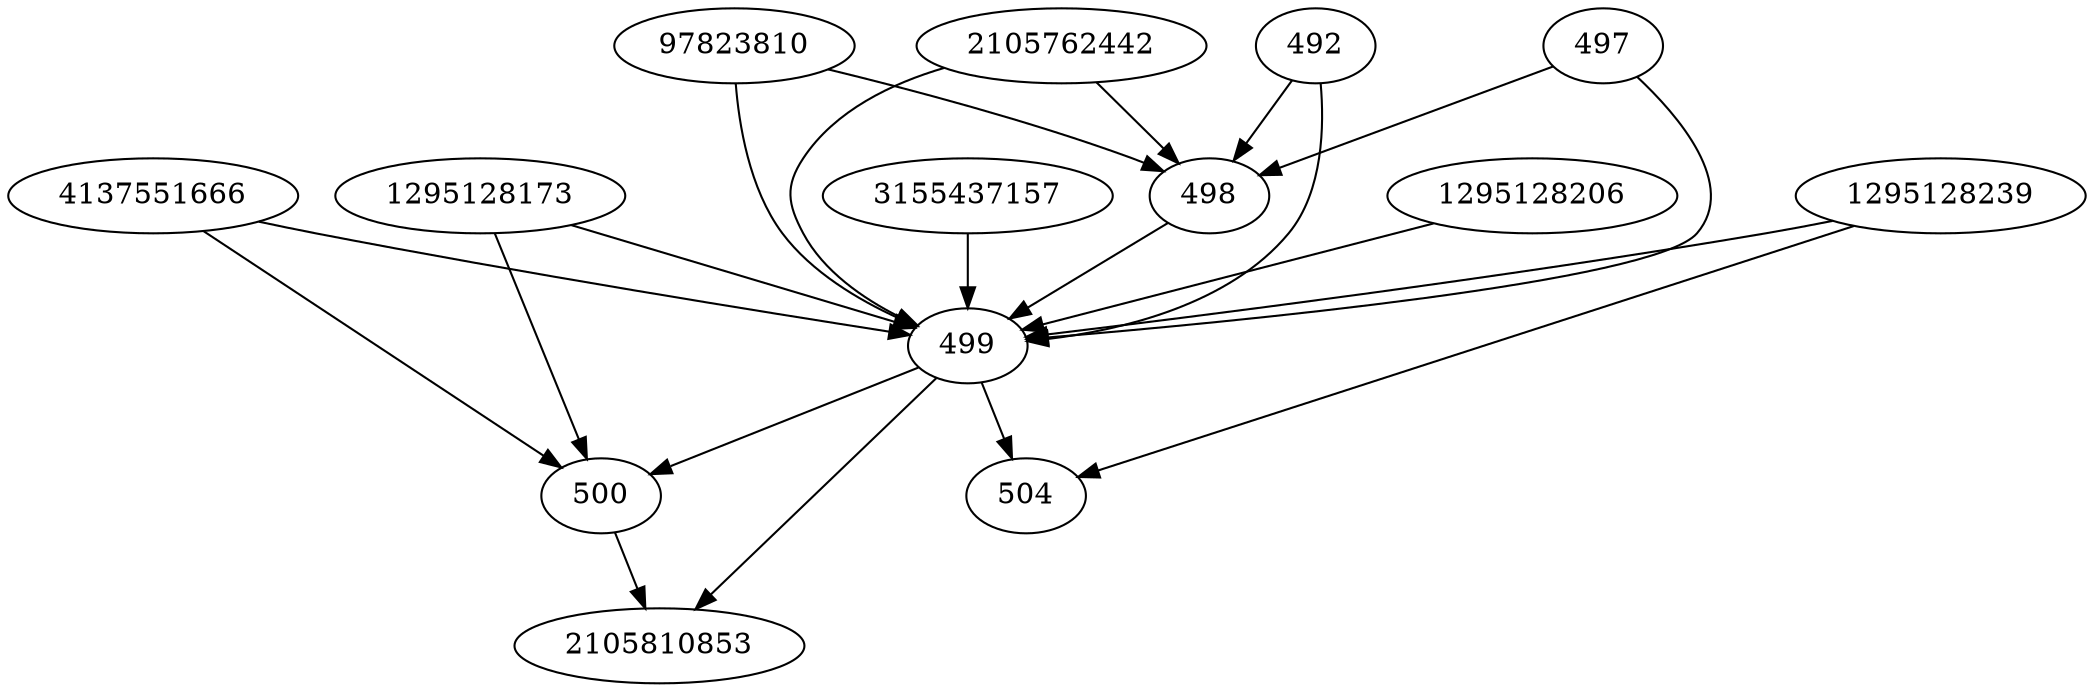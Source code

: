 strict digraph  {
97823810;
3155437157;
2105810853;
2105762442;
492;
1295128173;
1295128206;
1295128239;
497;
498;
4137551666;
500;
499;
504;
97823810 -> 498;
97823810 -> 499;
3155437157 -> 499;
2105762442 -> 498;
2105762442 -> 499;
492 -> 499;
492 -> 498;
1295128173 -> 499;
1295128173 -> 500;
1295128206 -> 499;
1295128239 -> 499;
1295128239 -> 504;
497 -> 498;
497 -> 499;
498 -> 499;
4137551666 -> 499;
4137551666 -> 500;
500 -> 2105810853;
499 -> 2105810853;
499 -> 500;
499 -> 504;
}
